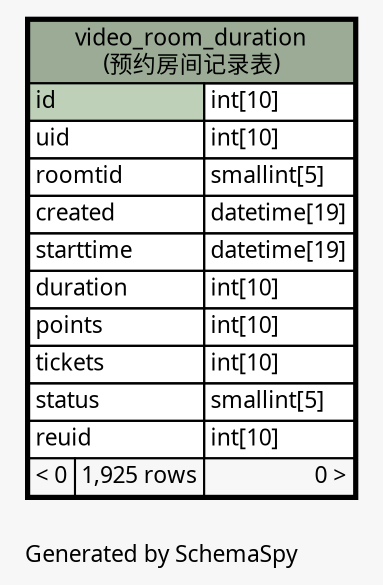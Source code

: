 // dot 2.26.0 on Linux 2.6.32-504.3.3.el6.x86_64
// SchemaSpy rev Unknown
digraph "oneDegreeRelationshipsDiagram" {
  graph [
    rankdir="RL"
    bgcolor="#f7f7f7"
    label="\nGenerated by SchemaSpy"
    labeljust="l"
    nodesep="0.18"
    ranksep="0.46"
    fontname="Microsoft YaHei"
    fontsize="11"
  ];
  node [
    fontname="Microsoft YaHei"
    fontsize="11"
    shape="plaintext"
  ];
  edge [
    arrowsize="0.8"
  ];
  "video_room_duration" [
    label=<
    <TABLE BORDER="2" CELLBORDER="1" CELLSPACING="0" BGCOLOR="#ffffff">
      <TR><TD COLSPAN="3" BGCOLOR="#9bab96" ALIGN="CENTER">video_room_duration<br/>(预约房间记录表)</TD></TR>
      <TR><TD PORT="id" COLSPAN="2" BGCOLOR="#bed1b8" ALIGN="LEFT">id</TD><TD PORT="id.type" ALIGN="LEFT">int[10]</TD></TR>
      <TR><TD PORT="uid" COLSPAN="2" ALIGN="LEFT">uid</TD><TD PORT="uid.type" ALIGN="LEFT">int[10]</TD></TR>
      <TR><TD PORT="roomtid" COLSPAN="2" ALIGN="LEFT">roomtid</TD><TD PORT="roomtid.type" ALIGN="LEFT">smallint[5]</TD></TR>
      <TR><TD PORT="created" COLSPAN="2" ALIGN="LEFT">created</TD><TD PORT="created.type" ALIGN="LEFT">datetime[19]</TD></TR>
      <TR><TD PORT="starttime" COLSPAN="2" ALIGN="LEFT">starttime</TD><TD PORT="starttime.type" ALIGN="LEFT">datetime[19]</TD></TR>
      <TR><TD PORT="duration" COLSPAN="2" ALIGN="LEFT">duration</TD><TD PORT="duration.type" ALIGN="LEFT">int[10]</TD></TR>
      <TR><TD PORT="points" COLSPAN="2" ALIGN="LEFT">points</TD><TD PORT="points.type" ALIGN="LEFT">int[10]</TD></TR>
      <TR><TD PORT="tickets" COLSPAN="2" ALIGN="LEFT">tickets</TD><TD PORT="tickets.type" ALIGN="LEFT">int[10]</TD></TR>
      <TR><TD PORT="status" COLSPAN="2" ALIGN="LEFT">status</TD><TD PORT="status.type" ALIGN="LEFT">smallint[5]</TD></TR>
      <TR><TD PORT="reuid" COLSPAN="2" ALIGN="LEFT">reuid</TD><TD PORT="reuid.type" ALIGN="LEFT">int[10]</TD></TR>
      <TR><TD ALIGN="LEFT" BGCOLOR="#f7f7f7">&lt; 0</TD><TD ALIGN="RIGHT" BGCOLOR="#f7f7f7">1,925 rows</TD><TD ALIGN="RIGHT" BGCOLOR="#f7f7f7">0 &gt;</TD></TR>
    </TABLE>>
    URL="video_room_duration.html"
    tooltip="video_room_duration"
  ];
}
